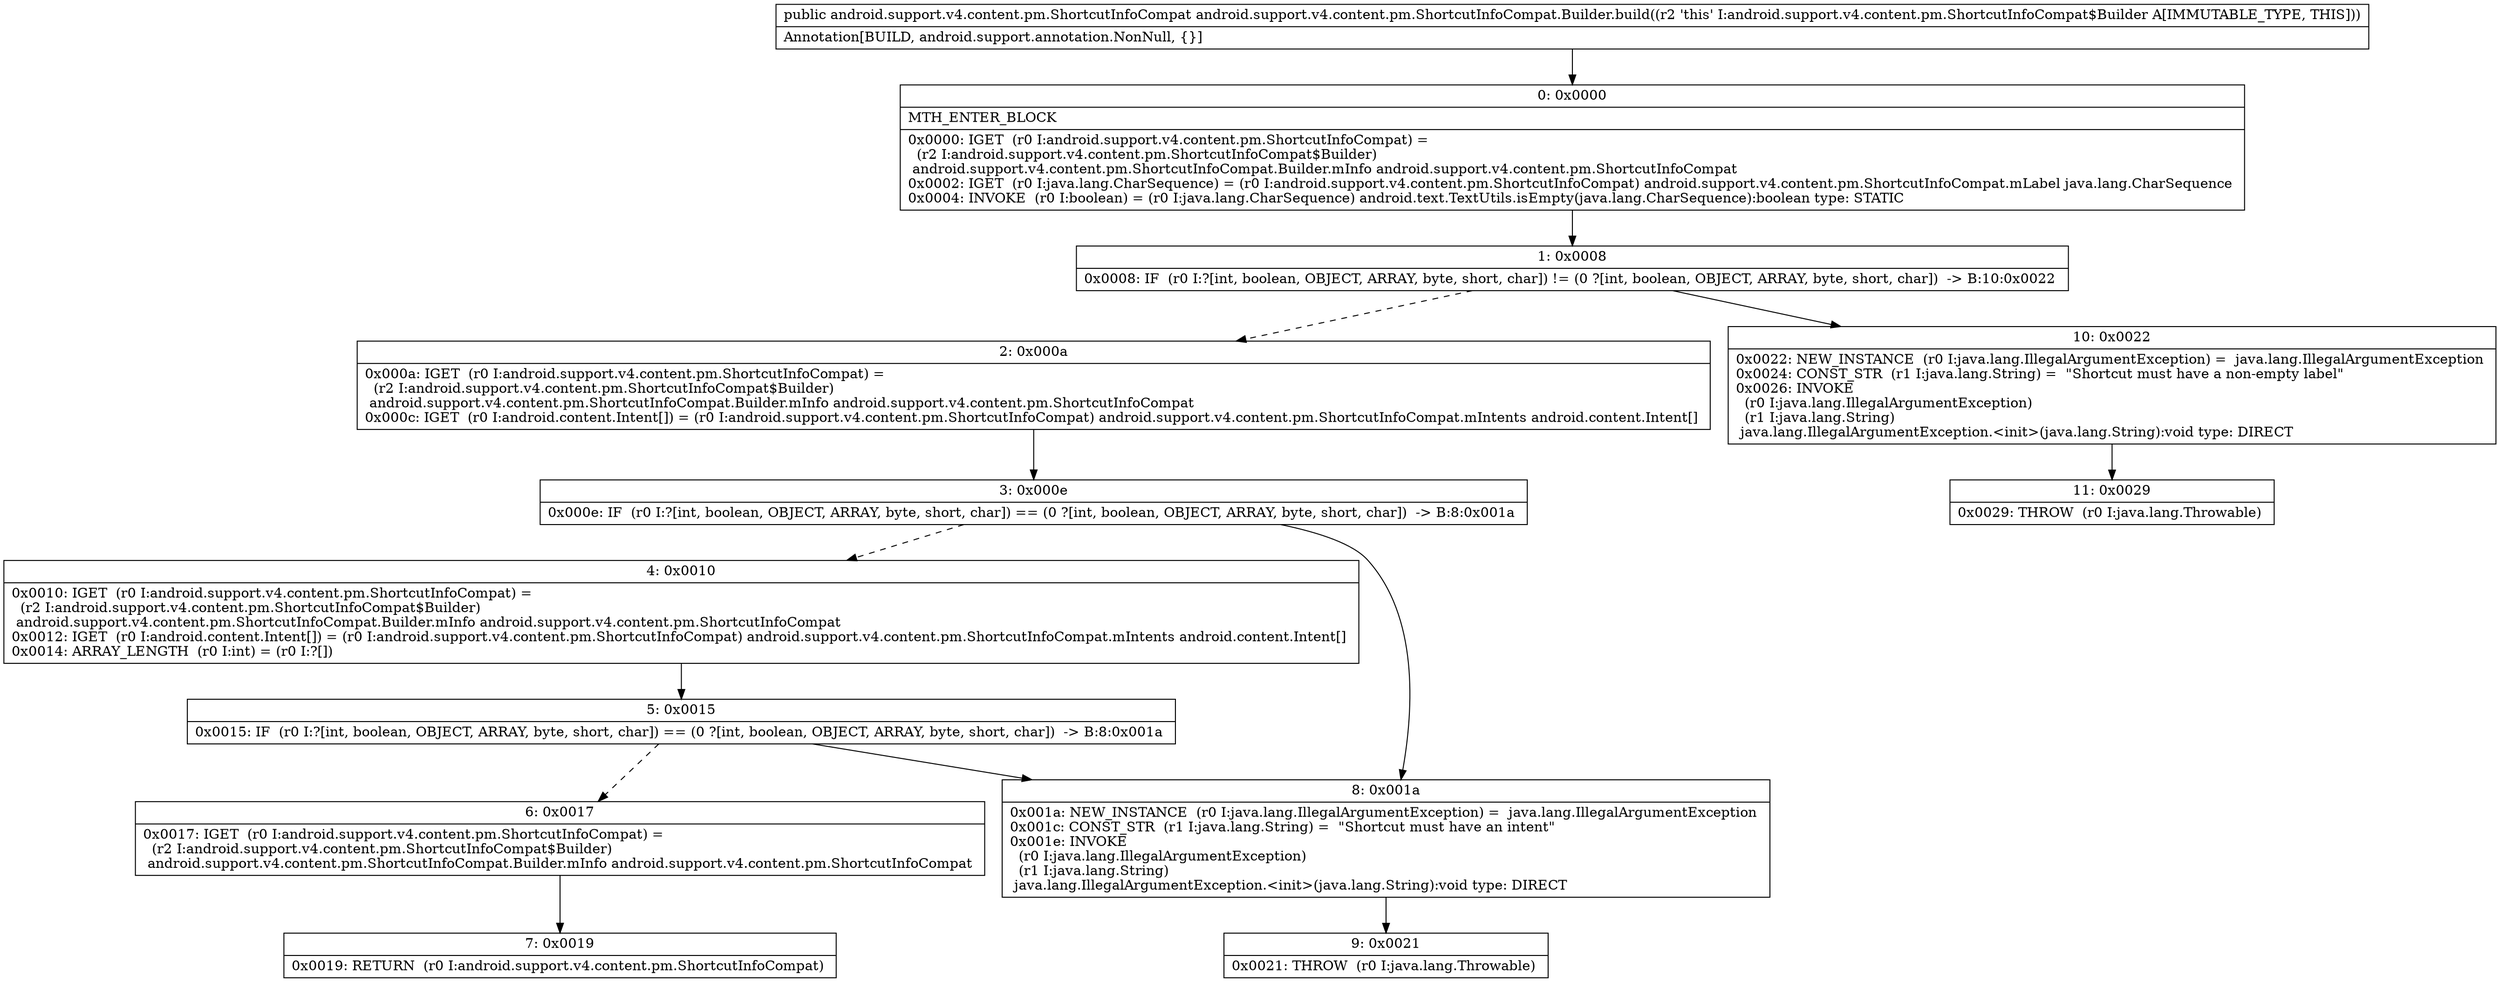 digraph "CFG forandroid.support.v4.content.pm.ShortcutInfoCompat.Builder.build()Landroid\/support\/v4\/content\/pm\/ShortcutInfoCompat;" {
Node_0 [shape=record,label="{0\:\ 0x0000|MTH_ENTER_BLOCK\l|0x0000: IGET  (r0 I:android.support.v4.content.pm.ShortcutInfoCompat) = \l  (r2 I:android.support.v4.content.pm.ShortcutInfoCompat$Builder)\l android.support.v4.content.pm.ShortcutInfoCompat.Builder.mInfo android.support.v4.content.pm.ShortcutInfoCompat \l0x0002: IGET  (r0 I:java.lang.CharSequence) = (r0 I:android.support.v4.content.pm.ShortcutInfoCompat) android.support.v4.content.pm.ShortcutInfoCompat.mLabel java.lang.CharSequence \l0x0004: INVOKE  (r0 I:boolean) = (r0 I:java.lang.CharSequence) android.text.TextUtils.isEmpty(java.lang.CharSequence):boolean type: STATIC \l}"];
Node_1 [shape=record,label="{1\:\ 0x0008|0x0008: IF  (r0 I:?[int, boolean, OBJECT, ARRAY, byte, short, char]) != (0 ?[int, boolean, OBJECT, ARRAY, byte, short, char])  \-\> B:10:0x0022 \l}"];
Node_2 [shape=record,label="{2\:\ 0x000a|0x000a: IGET  (r0 I:android.support.v4.content.pm.ShortcutInfoCompat) = \l  (r2 I:android.support.v4.content.pm.ShortcutInfoCompat$Builder)\l android.support.v4.content.pm.ShortcutInfoCompat.Builder.mInfo android.support.v4.content.pm.ShortcutInfoCompat \l0x000c: IGET  (r0 I:android.content.Intent[]) = (r0 I:android.support.v4.content.pm.ShortcutInfoCompat) android.support.v4.content.pm.ShortcutInfoCompat.mIntents android.content.Intent[] \l}"];
Node_3 [shape=record,label="{3\:\ 0x000e|0x000e: IF  (r0 I:?[int, boolean, OBJECT, ARRAY, byte, short, char]) == (0 ?[int, boolean, OBJECT, ARRAY, byte, short, char])  \-\> B:8:0x001a \l}"];
Node_4 [shape=record,label="{4\:\ 0x0010|0x0010: IGET  (r0 I:android.support.v4.content.pm.ShortcutInfoCompat) = \l  (r2 I:android.support.v4.content.pm.ShortcutInfoCompat$Builder)\l android.support.v4.content.pm.ShortcutInfoCompat.Builder.mInfo android.support.v4.content.pm.ShortcutInfoCompat \l0x0012: IGET  (r0 I:android.content.Intent[]) = (r0 I:android.support.v4.content.pm.ShortcutInfoCompat) android.support.v4.content.pm.ShortcutInfoCompat.mIntents android.content.Intent[] \l0x0014: ARRAY_LENGTH  (r0 I:int) = (r0 I:?[]) \l}"];
Node_5 [shape=record,label="{5\:\ 0x0015|0x0015: IF  (r0 I:?[int, boolean, OBJECT, ARRAY, byte, short, char]) == (0 ?[int, boolean, OBJECT, ARRAY, byte, short, char])  \-\> B:8:0x001a \l}"];
Node_6 [shape=record,label="{6\:\ 0x0017|0x0017: IGET  (r0 I:android.support.v4.content.pm.ShortcutInfoCompat) = \l  (r2 I:android.support.v4.content.pm.ShortcutInfoCompat$Builder)\l android.support.v4.content.pm.ShortcutInfoCompat.Builder.mInfo android.support.v4.content.pm.ShortcutInfoCompat \l}"];
Node_7 [shape=record,label="{7\:\ 0x0019|0x0019: RETURN  (r0 I:android.support.v4.content.pm.ShortcutInfoCompat) \l}"];
Node_8 [shape=record,label="{8\:\ 0x001a|0x001a: NEW_INSTANCE  (r0 I:java.lang.IllegalArgumentException) =  java.lang.IllegalArgumentException \l0x001c: CONST_STR  (r1 I:java.lang.String) =  \"Shortcut must have an intent\" \l0x001e: INVOKE  \l  (r0 I:java.lang.IllegalArgumentException)\l  (r1 I:java.lang.String)\l java.lang.IllegalArgumentException.\<init\>(java.lang.String):void type: DIRECT \l}"];
Node_9 [shape=record,label="{9\:\ 0x0021|0x0021: THROW  (r0 I:java.lang.Throwable) \l}"];
Node_10 [shape=record,label="{10\:\ 0x0022|0x0022: NEW_INSTANCE  (r0 I:java.lang.IllegalArgumentException) =  java.lang.IllegalArgumentException \l0x0024: CONST_STR  (r1 I:java.lang.String) =  \"Shortcut must have a non\-empty label\" \l0x0026: INVOKE  \l  (r0 I:java.lang.IllegalArgumentException)\l  (r1 I:java.lang.String)\l java.lang.IllegalArgumentException.\<init\>(java.lang.String):void type: DIRECT \l}"];
Node_11 [shape=record,label="{11\:\ 0x0029|0x0029: THROW  (r0 I:java.lang.Throwable) \l}"];
MethodNode[shape=record,label="{public android.support.v4.content.pm.ShortcutInfoCompat android.support.v4.content.pm.ShortcutInfoCompat.Builder.build((r2 'this' I:android.support.v4.content.pm.ShortcutInfoCompat$Builder A[IMMUTABLE_TYPE, THIS]))  | Annotation[BUILD, android.support.annotation.NonNull, \{\}]\l}"];
MethodNode -> Node_0;
Node_0 -> Node_1;
Node_1 -> Node_2[style=dashed];
Node_1 -> Node_10;
Node_2 -> Node_3;
Node_3 -> Node_4[style=dashed];
Node_3 -> Node_8;
Node_4 -> Node_5;
Node_5 -> Node_6[style=dashed];
Node_5 -> Node_8;
Node_6 -> Node_7;
Node_8 -> Node_9;
Node_10 -> Node_11;
}

